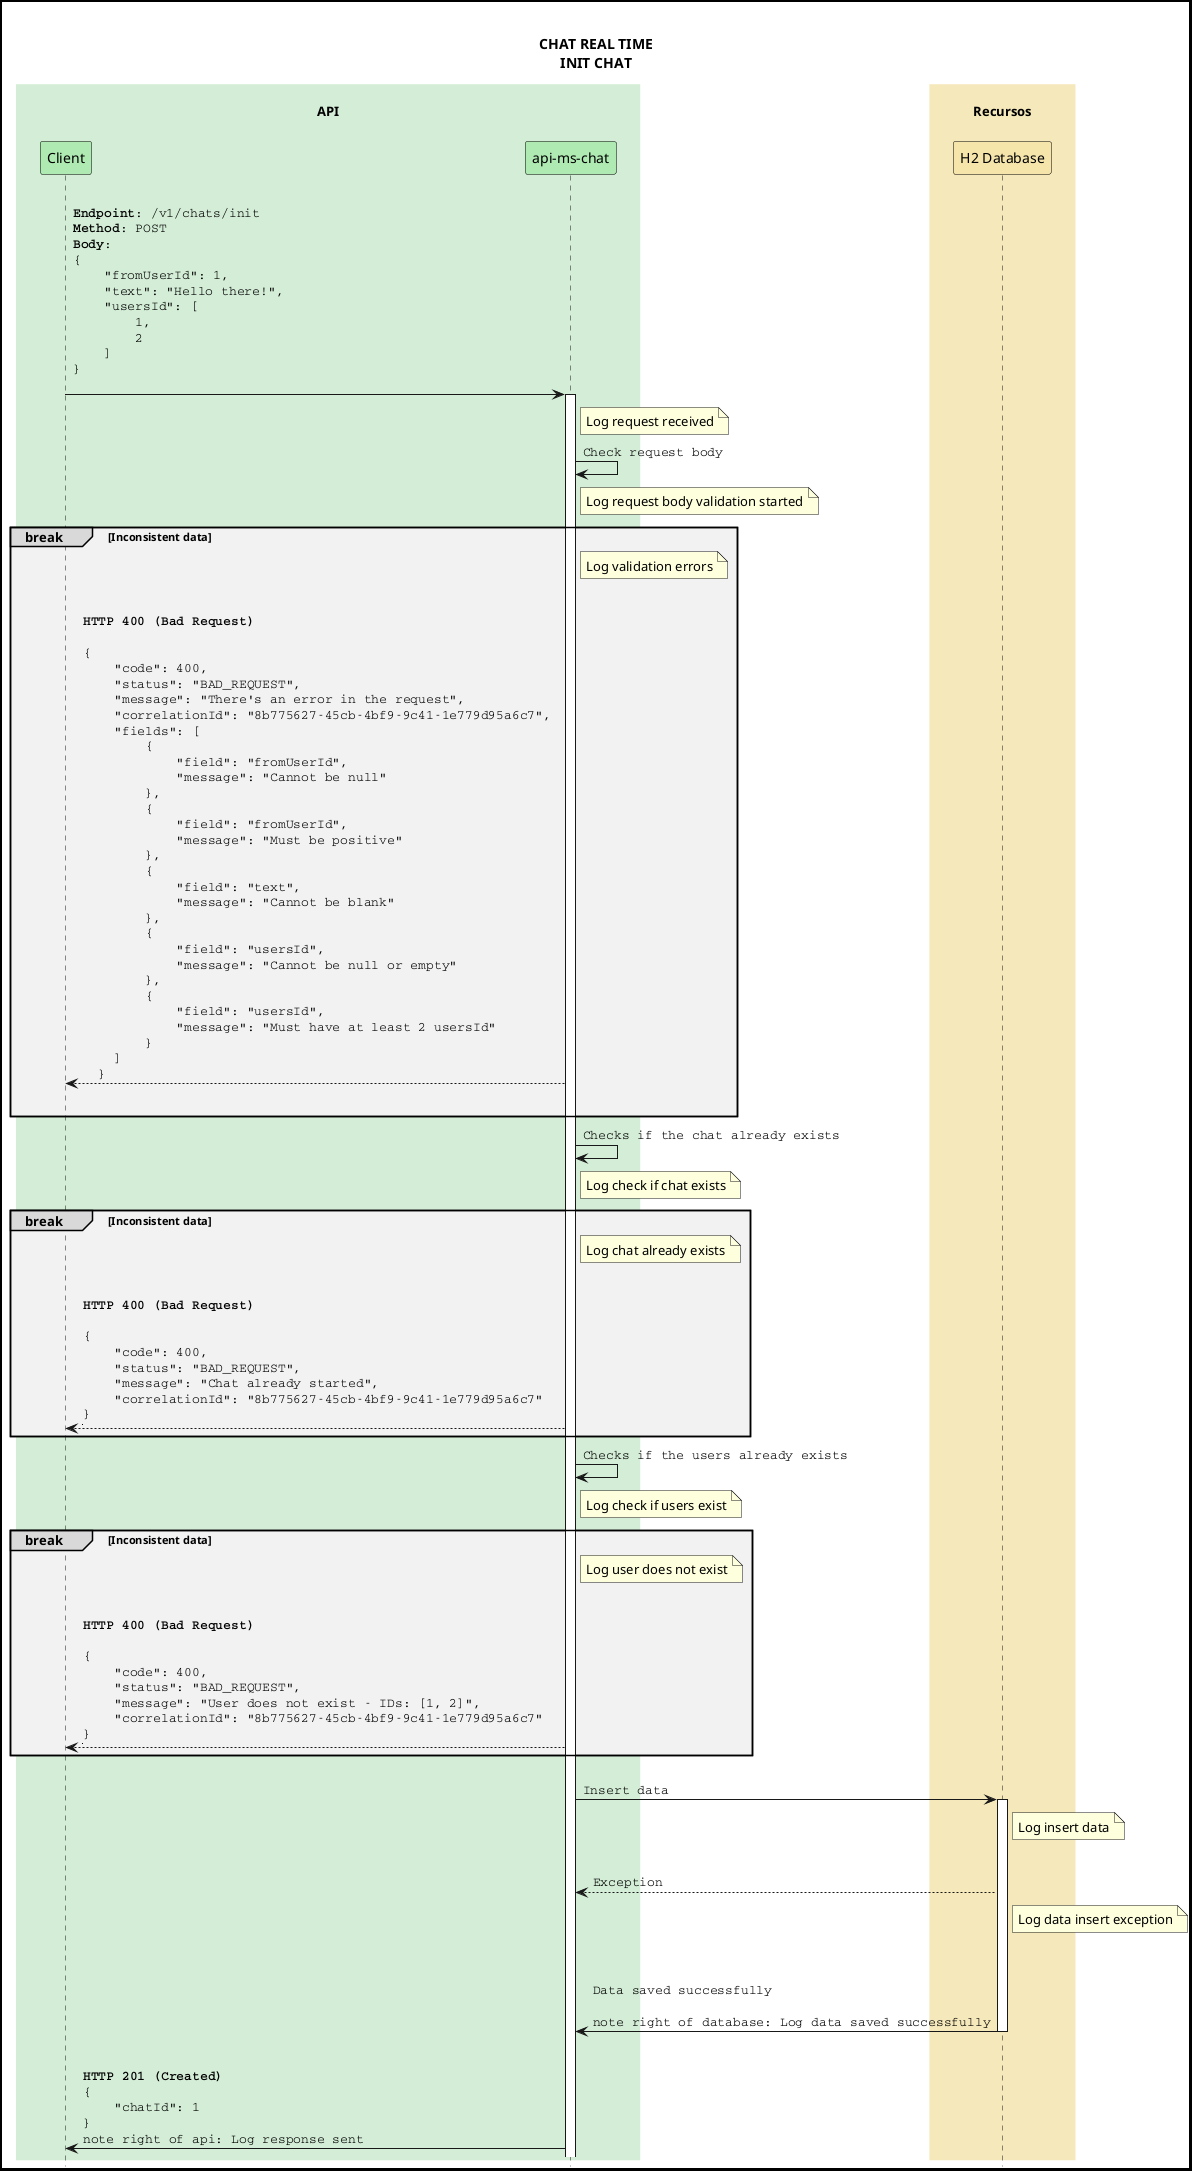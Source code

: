 @startuml CHAT REAL TIME

/'----------------------------------------------------------------------
  FORMATAÇÕES GERAIS
  ----------------------------------------------------------------------'/
skinparam diagramBorderColor black
skinparam diagramBorderThickness 3
skinparam participantPadding 20
skinparam defaultFontName helvetica
skinparam defaultFontColor black
skinparam sequenceTitleFontSize 30
skinparam sequenceParticipantBorderColor black
skinparam sequenceParticipantFontSize 14
skinparam actorBackgroundColor transparent
skinparam actorBorderColor black
skinparam actorFontSize 14
skinparam sequenceBoxBorderColor transparent
skinparam sequenceGroupBodyBackgroundColor transparent
skinparam sequenceReferenceBackgroundColor ffffe6
skinparam arrowFontName Courier
skinparam shadowing false
skinparam useBetaStyle true
hide footbox

/'----------------------------------------------------------------------
  PARTICIPANTES
  ----------------------------------------------------------------------'/
box "\nAPI\n" #d3edd6
  participant cli as "Client" #aeeab2
  participant api as "api-ms-chat" #aeeab2
end box
box "\nRecursos\n" #f5e8ba
  participant database as "H2 Database" #f5e5ab
end box

/'----------------------------------------------------------------------
  TITULO
  ----------------------------------------------------------------------'/
title \n\
CHAT REAL TIME\n\
INIT CHAT

/'----------------------------------------------------------------------
  FLUXO
  ----------------------------------------------------------------------'/

cli -> api ++: \n\
<b>Endpoint</b>: /v1/chats/init \n\
<b>Method</b>: POST \n\
<b>Body</b>: \n\
{\n\
    "fromUserId": 1, \n\
    "text": "Hello there!", \n\
    "usersId": [ \n\
        1, \n\
        2 \n\
    ] \n\
} \n
note right of api: Log request received

api -> api: Check request body
note right of api: Log request body validation started

break#d9d9d9 #f2f2f2 Inconsistent data
note right of api: Log validation errors
|||

api --> cli: \
<b>HTTP 400 (Bad Request)</b> \n\
\n\
{ \n\
    "code": 400, \n\
    "status": "BAD_REQUEST", \n\
    "message": "There's an error in the request", \n\
    "correlationId": "8b775627-45cb-4bf9-9c41-1e779d95a6c7", \n\
    "fields": [ \n\
        { \n\
            "field": "fromUserId", \n\
            "message": "Cannot be null" \n\
        }, \n\
        { \n\
            "field": "fromUserId", \n\
            "message": "Must be positive" \n\
        }, \n\
        { \n\
            "field": "text", \n\
            "message": "Cannot be blank" \n\
        }, \n\
        { \n\
            "field": "usersId", \n\
            "message": "Cannot be null or empty" \n\
        }, \n\
        { \n\
            "field": "usersId", \n\
            "message": "Must have at least 2 usersId" \n\
        } \n\
    ] \n\
  }
|||
end 

api -> api: Checks if the chat already exists
note right of api: Log check if chat exists

break#d9d9d9 #f2f2f2 Inconsistent data
note right of api: Log chat already exists
|||

api --> cli: \
<b>HTTP 400 (Bad Request)</b> \n\
\n\
{ \n\
    "code": 400,  \n\
    "status": "BAD_REQUEST",  \n\
    "message": "Chat already started",  \n\
    "correlationId": "8b775627-45cb-4bf9-9c41-1e779d95a6c7" \n\
} \n\
|||
end 

api -> api: Checks if the users already exists
note right of api: Log check if users exist

break#d9d9d9 #f2f2f2 Inconsistent data
note right of api: Log user does not exist
|||

api --> cli: \
<b>HTTP 400 (Bad Request)</b> \n\
\n\
{ \n\
    "code": 400,  \n\
    "status": "BAD_REQUEST",  \n\
    "message": "User does not exist - IDs: [1, 2]",  \n\
    "correlationId": "8b775627-45cb-4bf9-9c41-1e779d95a6c7" \n\
} \n\
|||
end 

api -> database ++: \
\n\
Insert data
note right of database: Log insert data
|||

database --> api: \
Exception
note right of database: Log data insert exception
|||

database -> api --: \
\n\
Data saved successfully\n\
\n\
note right of database: Log data saved successfully
|||

api -> cli: \
<b>HTTP 201 (Created)</b> \n\
{ \n\
    "chatId": 1 \n\
} \n\
note right of api: Log response sent

@enduml
